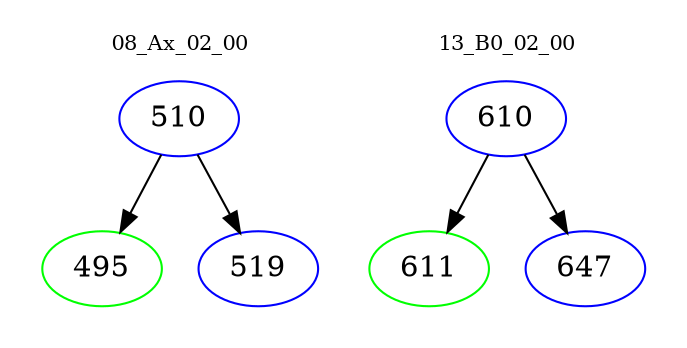 digraph{
subgraph cluster_0 {
color = white
label = "08_Ax_02_00";
fontsize=10;
T0_510 [label="510", color="blue"]
T0_510 -> T0_495 [color="black"]
T0_495 [label="495", color="green"]
T0_510 -> T0_519 [color="black"]
T0_519 [label="519", color="blue"]
}
subgraph cluster_1 {
color = white
label = "13_B0_02_00";
fontsize=10;
T1_610 [label="610", color="blue"]
T1_610 -> T1_611 [color="black"]
T1_611 [label="611", color="green"]
T1_610 -> T1_647 [color="black"]
T1_647 [label="647", color="blue"]
}
}
